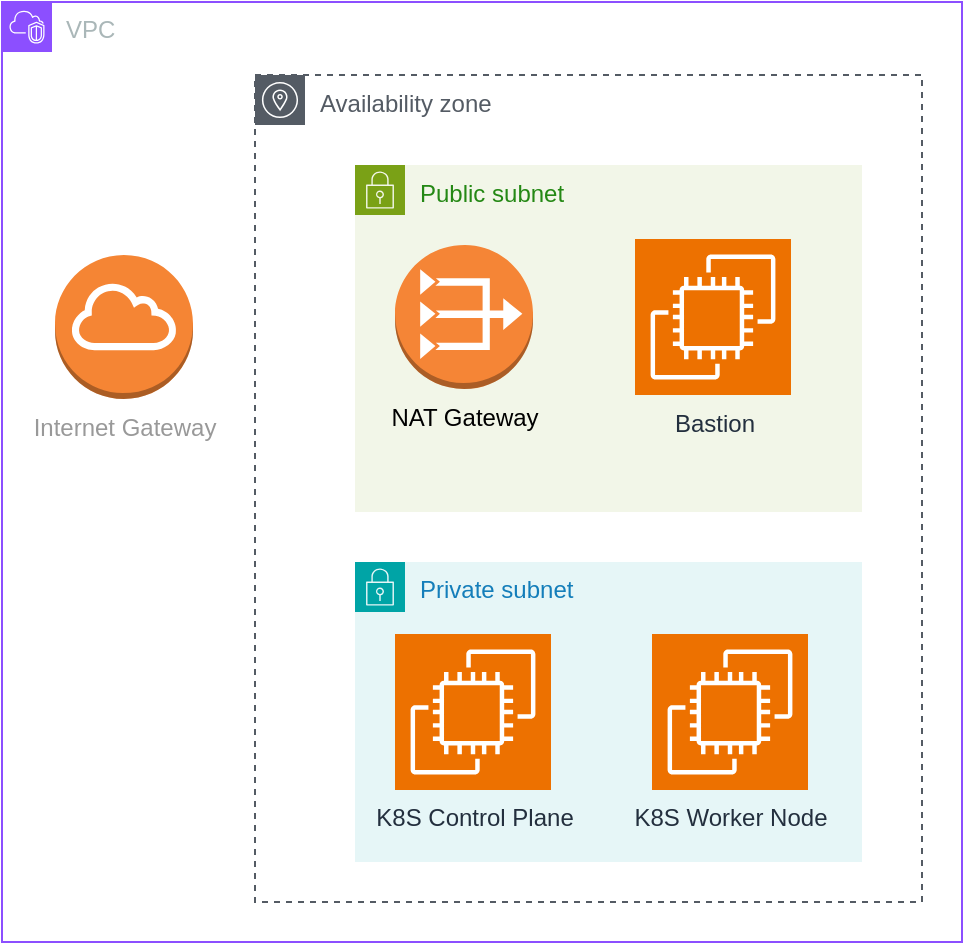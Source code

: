 <mxfile version="26.0.5">
  <diagram id="Ht1M8jgEwFfnCIfOTk4-" name="Page-1">
    <mxGraphModel dx="1562" dy="54" grid="0" gridSize="10" guides="1" tooltips="1" connect="1" arrows="1" fold="1" page="1" pageScale="1" pageWidth="1169" pageHeight="827" math="0" shadow="0">
      <root>
        <mxCell id="0" />
        <mxCell id="1" parent="0" />
        <mxCell id="Wmn4W3eWdb3pMYc_3sxu-1" value="VPC" style="points=[[0,0],[0.25,0],[0.5,0],[0.75,0],[1,0],[1,0.25],[1,0.5],[1,0.75],[1,1],[0.75,1],[0.5,1],[0.25,1],[0,1],[0,0.75],[0,0.5],[0,0.25]];outlineConnect=0;gradientColor=none;html=1;whiteSpace=wrap;fontSize=12;fontStyle=0;container=1;pointerEvents=0;collapsible=0;recursiveResize=0;shape=mxgraph.aws4.group;grIcon=mxgraph.aws4.group_vpc2;strokeColor=#8C4FFF;fillColor=none;verticalAlign=top;align=left;spacingLeft=30;fontColor=#AAB7B8;dashed=0;" parent="1" vertex="1">
          <mxGeometry x="80" y="910" width="480" height="470" as="geometry" />
        </mxCell>
        <mxCell id="Wmn4W3eWdb3pMYc_3sxu-2" value="&lt;font style=&quot;color: rgb(153, 153, 153);&quot;&gt;Internet Gateway&lt;/font&gt;" style="outlineConnect=0;dashed=0;verticalLabelPosition=bottom;verticalAlign=top;align=center;html=1;shape=mxgraph.aws3.internet_gateway;fillColor=#F58534;gradientColor=none;" parent="Wmn4W3eWdb3pMYc_3sxu-1" vertex="1">
          <mxGeometry x="26.5" y="126.5" width="69" height="72" as="geometry" />
        </mxCell>
        <mxCell id="Wmn4W3eWdb3pMYc_3sxu-4" value="Availability zone" style="sketch=0;outlineConnect=0;gradientColor=none;html=1;whiteSpace=wrap;fontSize=12;fontStyle=0;shape=mxgraph.aws4.group;grIcon=mxgraph.aws4.group_availability_zone;strokeColor=#545B64;fillColor=none;verticalAlign=top;align=left;spacingLeft=30;fontColor=#545B64;dashed=1;" parent="Wmn4W3eWdb3pMYc_3sxu-1" vertex="1">
          <mxGeometry x="126.5" y="36.5" width="333.5" height="413.5" as="geometry" />
        </mxCell>
        <mxCell id="Wmn4W3eWdb3pMYc_3sxu-7" value="Public subnet" style="points=[[0,0],[0.25,0],[0.5,0],[0.75,0],[1,0],[1,0.25],[1,0.5],[1,0.75],[1,1],[0.75,1],[0.5,1],[0.25,1],[0,1],[0,0.75],[0,0.5],[0,0.25]];outlineConnect=0;gradientColor=none;html=1;whiteSpace=wrap;fontSize=12;fontStyle=0;container=1;pointerEvents=0;collapsible=0;recursiveResize=0;shape=mxgraph.aws4.group;grIcon=mxgraph.aws4.group_security_group;grStroke=0;strokeColor=#7AA116;fillColor=#F2F6E8;verticalAlign=top;align=left;spacingLeft=30;fontColor=#248814;dashed=0;" parent="Wmn4W3eWdb3pMYc_3sxu-1" vertex="1">
          <mxGeometry x="176.5" y="81.5" width="253.5" height="173.5" as="geometry" />
        </mxCell>
        <mxCell id="Wmn4W3eWdb3pMYc_3sxu-10" value="NAT Gateway" style="outlineConnect=0;dashed=0;verticalLabelPosition=bottom;verticalAlign=top;align=center;html=1;shape=mxgraph.aws3.vpc_nat_gateway;fillColor=#F58536;gradientColor=none;" parent="Wmn4W3eWdb3pMYc_3sxu-7" vertex="1">
          <mxGeometry x="20" y="40" width="69" height="72" as="geometry" />
        </mxCell>
        <mxCell id="Wmn4W3eWdb3pMYc_3sxu-12" value="Bastion" style="sketch=0;points=[[0,0,0],[0.25,0,0],[0.5,0,0],[0.75,0,0],[1,0,0],[0,1,0],[0.25,1,0],[0.5,1,0],[0.75,1,0],[1,1,0],[0,0.25,0],[0,0.5,0],[0,0.75,0],[1,0.25,0],[1,0.5,0],[1,0.75,0]];outlineConnect=0;fontColor=#232F3E;fillColor=#ED7100;strokeColor=#ffffff;dashed=0;verticalLabelPosition=bottom;verticalAlign=top;align=center;html=1;fontSize=12;fontStyle=0;aspect=fixed;shape=mxgraph.aws4.resourceIcon;resIcon=mxgraph.aws4.ec2;" parent="Wmn4W3eWdb3pMYc_3sxu-7" vertex="1">
          <mxGeometry x="140" y="37" width="78" height="78" as="geometry" />
        </mxCell>
        <mxCell id="Wmn4W3eWdb3pMYc_3sxu-6" value="Private subnet" style="points=[[0,0],[0.25,0],[0.5,0],[0.75,0],[1,0],[1,0.25],[1,0.5],[1,0.75],[1,1],[0.75,1],[0.5,1],[0.25,1],[0,1],[0,0.75],[0,0.5],[0,0.25]];outlineConnect=0;gradientColor=none;html=1;whiteSpace=wrap;fontSize=12;fontStyle=0;container=1;pointerEvents=0;collapsible=0;recursiveResize=0;shape=mxgraph.aws4.group;grIcon=mxgraph.aws4.group_security_group;grStroke=0;strokeColor=#00A4A6;fillColor=#E6F6F7;verticalAlign=top;align=left;spacingLeft=30;fontColor=#147EBA;dashed=0;" parent="Wmn4W3eWdb3pMYc_3sxu-1" vertex="1">
          <mxGeometry x="176.5" y="280" width="253.5" height="150" as="geometry" />
        </mxCell>
        <mxCell id="h7WziOMn9w0AOxLkkF_Y-1" value="K8S Worker Node" style="sketch=0;points=[[0,0,0],[0.25,0,0],[0.5,0,0],[0.75,0,0],[1,0,0],[0,1,0],[0.25,1,0],[0.5,1,0],[0.75,1,0],[1,1,0],[0,0.25,0],[0,0.5,0],[0,0.75,0],[1,0.25,0],[1,0.5,0],[1,0.75,0]];outlineConnect=0;fontColor=#232F3E;fillColor=#ED7100;strokeColor=#ffffff;dashed=0;verticalLabelPosition=bottom;verticalAlign=top;align=center;html=1;fontSize=12;fontStyle=0;aspect=fixed;shape=mxgraph.aws4.resourceIcon;resIcon=mxgraph.aws4.ec2;" parent="Wmn4W3eWdb3pMYc_3sxu-6" vertex="1">
          <mxGeometry x="148.5" y="36" width="78" height="78" as="geometry" />
        </mxCell>
        <mxCell id="Wmn4W3eWdb3pMYc_3sxu-15" value="K8S Control Plane" style="sketch=0;points=[[0,0,0],[0.25,0,0],[0.5,0,0],[0.75,0,0],[1,0,0],[0,1,0],[0.25,1,0],[0.5,1,0],[0.75,1,0],[1,1,0],[0,0.25,0],[0,0.5,0],[0,0.75,0],[1,0.25,0],[1,0.5,0],[1,0.75,0]];outlineConnect=0;fontColor=#232F3E;fillColor=#ED7100;strokeColor=#ffffff;dashed=0;verticalLabelPosition=bottom;verticalAlign=top;align=center;html=1;fontSize=12;fontStyle=0;aspect=fixed;shape=mxgraph.aws4.resourceIcon;resIcon=mxgraph.aws4.ec2;" parent="Wmn4W3eWdb3pMYc_3sxu-1" vertex="1">
          <mxGeometry x="196.5" y="316" width="78" height="78" as="geometry" />
        </mxCell>
      </root>
    </mxGraphModel>
  </diagram>
</mxfile>
